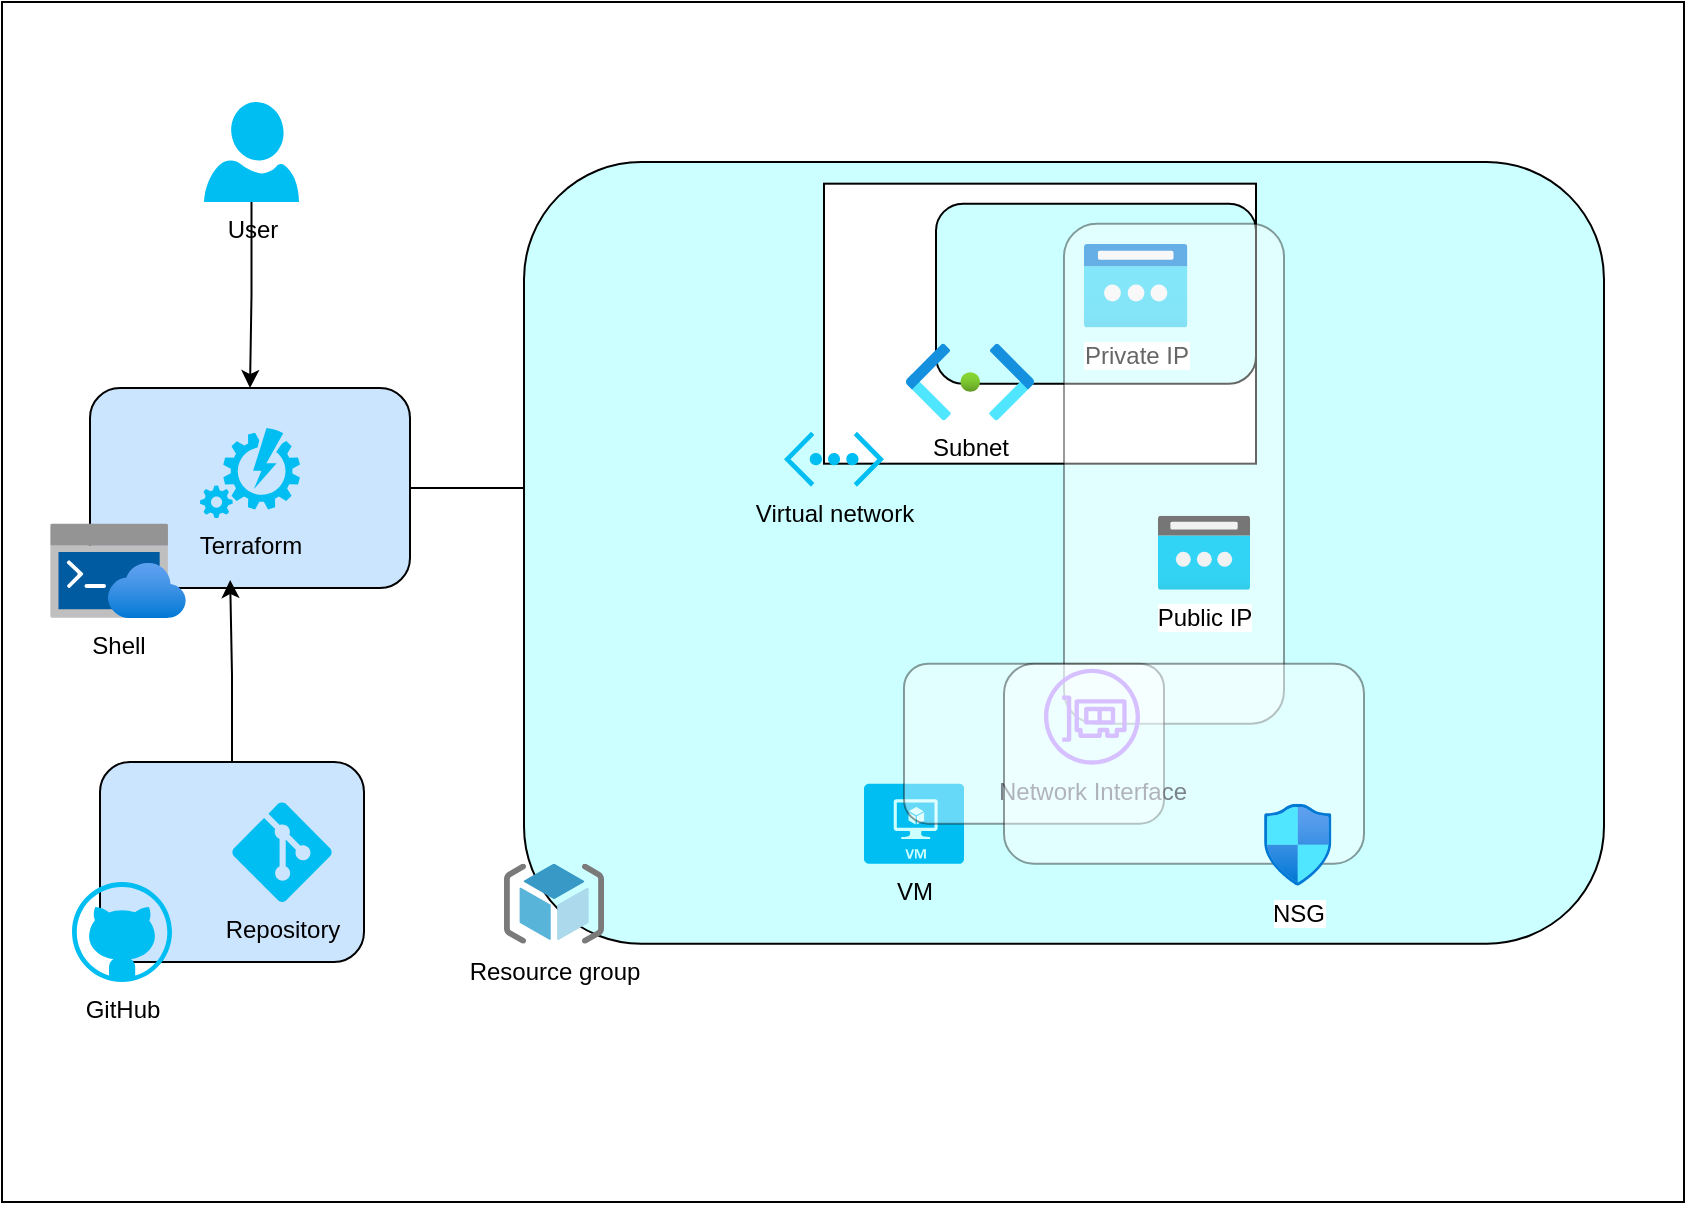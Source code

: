 <mxfile version="24.7.5">
  <diagram name="Strona-1" id="V4QhBkZu3PRGV1Y97gW6">
    <mxGraphModel dx="1925" dy="2157" grid="1" gridSize="10" guides="1" tooltips="1" connect="1" arrows="1" fold="1" page="1" pageScale="1" pageWidth="827" pageHeight="1169" math="0" shadow="0">
      <root>
        <mxCell id="0" />
        <mxCell id="1" parent="0" />
        <mxCell id="oKB9qsg6_P20ZcBDeUsX-24" value="" style="rounded=0;whiteSpace=wrap;html=1;" vertex="1" parent="1">
          <mxGeometry x="-11" y="-10" width="841" height="600" as="geometry" />
        </mxCell>
        <mxCell id="oKB9qsg6_P20ZcBDeUsX-21" style="edgeStyle=orthogonalEdgeStyle;rounded=0;orthogonalLoop=1;jettySize=auto;html=1;entryX=0.5;entryY=0;entryDx=0;entryDy=0;" edge="1" parent="1" source="oKB9qsg6_P20ZcBDeUsX-4" target="oKB9qsg6_P20ZcBDeUsX-6">
          <mxGeometry relative="1" as="geometry" />
        </mxCell>
        <mxCell id="oKB9qsg6_P20ZcBDeUsX-4" value="User" style="verticalLabelPosition=bottom;html=1;verticalAlign=top;align=center;strokeColor=none;fillColor=#00BEF2;shape=mxgraph.azure.user;" vertex="1" parent="1">
          <mxGeometry x="90" y="40" width="47.5" height="50" as="geometry" />
        </mxCell>
        <mxCell id="oKB9qsg6_P20ZcBDeUsX-18" value="" style="group" vertex="1" connectable="0" parent="1">
          <mxGeometry x="13" y="183" width="180" height="115" as="geometry" />
        </mxCell>
        <mxCell id="oKB9qsg6_P20ZcBDeUsX-6" value="" style="rounded=1;whiteSpace=wrap;html=1;fillColor=#CCE5FF;" vertex="1" parent="oKB9qsg6_P20ZcBDeUsX-18">
          <mxGeometry x="20" width="160" height="100" as="geometry" />
        </mxCell>
        <mxCell id="oKB9qsg6_P20ZcBDeUsX-5" value="Shell" style="image;aspect=fixed;html=1;points=[];align=center;fontSize=12;image=img/lib/azure2/other/Azure_Cloud_Shell.svg;" vertex="1" parent="oKB9qsg6_P20ZcBDeUsX-18">
          <mxGeometry y="67.8" width="68" height="47.2" as="geometry" />
        </mxCell>
        <mxCell id="oKB9qsg6_P20ZcBDeUsX-3" value="Terraform" style="verticalLabelPosition=bottom;html=1;verticalAlign=top;align=center;strokeColor=none;fillColor=#00BEF2;shape=mxgraph.azure.automation;pointerEvents=1;" vertex="1" parent="oKB9qsg6_P20ZcBDeUsX-18">
          <mxGeometry x="75" y="20" width="50" height="45" as="geometry" />
        </mxCell>
        <mxCell id="oKB9qsg6_P20ZcBDeUsX-19" value="" style="group" vertex="1" connectable="0" parent="1">
          <mxGeometry x="24" y="370" width="146" height="110" as="geometry" />
        </mxCell>
        <mxCell id="oKB9qsg6_P20ZcBDeUsX-7" value="" style="rounded=1;whiteSpace=wrap;html=1;fillColor=#CCE5FF;" vertex="1" parent="oKB9qsg6_P20ZcBDeUsX-19">
          <mxGeometry x="14" width="132" height="100" as="geometry" />
        </mxCell>
        <mxCell id="oKB9qsg6_P20ZcBDeUsX-9" value="GitHub" style="verticalLabelPosition=bottom;html=1;verticalAlign=top;align=center;strokeColor=none;fillColor=#00BEF2;shape=mxgraph.azure.github_code;pointerEvents=1;" vertex="1" parent="oKB9qsg6_P20ZcBDeUsX-19">
          <mxGeometry y="60" width="50" height="50" as="geometry" />
        </mxCell>
        <mxCell id="oKB9qsg6_P20ZcBDeUsX-10" value="Repository" style="verticalLabelPosition=bottom;html=1;verticalAlign=top;align=center;strokeColor=none;fillColor=#00BEF2;shape=mxgraph.azure.git_repository;" vertex="1" parent="oKB9qsg6_P20ZcBDeUsX-19">
          <mxGeometry x="80" y="20" width="50" height="50" as="geometry" />
        </mxCell>
        <mxCell id="oKB9qsg6_P20ZcBDeUsX-20" style="edgeStyle=orthogonalEdgeStyle;rounded=0;orthogonalLoop=1;jettySize=auto;html=1;entryX=0.438;entryY=0.96;entryDx=0;entryDy=0;entryPerimeter=0;" edge="1" parent="1" source="oKB9qsg6_P20ZcBDeUsX-7" target="oKB9qsg6_P20ZcBDeUsX-6">
          <mxGeometry relative="1" as="geometry" />
        </mxCell>
        <mxCell id="oKB9qsg6_P20ZcBDeUsX-43" style="edgeStyle=orthogonalEdgeStyle;rounded=0;orthogonalLoop=1;jettySize=auto;html=1;entryX=0;entryY=0.5;entryDx=0;entryDy=0;" edge="1" parent="1" source="oKB9qsg6_P20ZcBDeUsX-6" target="oKB9qsg6_P20ZcBDeUsX-25">
          <mxGeometry relative="1" as="geometry">
            <Array as="points">
              <mxPoint x="280" y="233" />
              <mxPoint x="280" y="320" />
              <mxPoint x="330" y="320" />
            </Array>
          </mxGeometry>
        </mxCell>
        <mxCell id="oKB9qsg6_P20ZcBDeUsX-45" value="" style="group" vertex="1" connectable="0" parent="1">
          <mxGeometry x="240" y="70" width="550" height="390.84" as="geometry" />
        </mxCell>
        <mxCell id="oKB9qsg6_P20ZcBDeUsX-25" value="" style="rounded=1;whiteSpace=wrap;html=1;fillColor=#CCFFFF;" vertex="1" parent="oKB9qsg6_P20ZcBDeUsX-45">
          <mxGeometry x="10" width="540" height="390.84" as="geometry" />
        </mxCell>
        <mxCell id="oKB9qsg6_P20ZcBDeUsX-32" value="Resource group" style="image;sketch=0;aspect=fixed;html=1;points=[];align=center;fontSize=12;image=img/lib/mscae/ResourceGroup.svg;" vertex="1" parent="oKB9qsg6_P20ZcBDeUsX-45">
          <mxGeometry y="350.84" width="50" height="40" as="geometry" />
        </mxCell>
        <mxCell id="oKB9qsg6_P20ZcBDeUsX-33" value="" style="group" vertex="1" connectable="0" parent="oKB9qsg6_P20ZcBDeUsX-45">
          <mxGeometry x="140" y="10.84" width="236" height="151.5" as="geometry" />
        </mxCell>
        <mxCell id="oKB9qsg6_P20ZcBDeUsX-26" value="" style="rounded=0;whiteSpace=wrap;html=1;" vertex="1" parent="oKB9qsg6_P20ZcBDeUsX-33">
          <mxGeometry x="20" width="216" height="140" as="geometry" />
        </mxCell>
        <mxCell id="oKB9qsg6_P20ZcBDeUsX-28" value="Virtual network" style="verticalLabelPosition=bottom;html=1;verticalAlign=top;align=center;strokeColor=none;fillColor=#00BEF2;shape=mxgraph.azure.virtual_network;pointerEvents=1;" vertex="1" parent="oKB9qsg6_P20ZcBDeUsX-33">
          <mxGeometry y="124" width="50" height="27.5" as="geometry" />
        </mxCell>
        <mxCell id="oKB9qsg6_P20ZcBDeUsX-29" value="" style="rounded=1;whiteSpace=wrap;html=1;fillColor=#CCFFFF;" vertex="1" parent="oKB9qsg6_P20ZcBDeUsX-33">
          <mxGeometry x="76" y="10" width="160" height="90" as="geometry" />
        </mxCell>
        <mxCell id="oKB9qsg6_P20ZcBDeUsX-27" value="Subnet" style="image;aspect=fixed;html=1;points=[];align=center;fontSize=12;image=img/lib/azure2/networking/Subnet.svg;" vertex="1" parent="oKB9qsg6_P20ZcBDeUsX-33">
          <mxGeometry x="61" y="80" width="64" height="38.32" as="geometry" />
        </mxCell>
        <mxCell id="oKB9qsg6_P20ZcBDeUsX-30" value="Private IP" style="image;aspect=fixed;html=1;points=[];align=center;fontSize=12;image=img/lib/azure2/networking/Public_IP_Addresses_Classic.svg;" vertex="1" parent="oKB9qsg6_P20ZcBDeUsX-33">
          <mxGeometry x="150" y="30" width="51.69" height="42" as="geometry" />
        </mxCell>
        <mxCell id="oKB9qsg6_P20ZcBDeUsX-37" value="" style="rounded=1;whiteSpace=wrap;html=1;gradientColor=none;opacity=40;" vertex="1" parent="oKB9qsg6_P20ZcBDeUsX-45">
          <mxGeometry x="280" y="30.84" width="110" height="250" as="geometry" />
        </mxCell>
        <mxCell id="oKB9qsg6_P20ZcBDeUsX-34" value="Network Interface&lt;div&gt;&lt;br&gt;&lt;/div&gt;" style="sketch=0;outlineConnect=0;fontColor=#232F3E;gradientColor=none;fillColor=#8C4FFF;strokeColor=none;dashed=0;verticalLabelPosition=bottom;verticalAlign=top;align=center;html=1;fontSize=12;fontStyle=0;aspect=fixed;pointerEvents=1;shape=mxgraph.aws4.elastic_network_interface;" vertex="1" parent="oKB9qsg6_P20ZcBDeUsX-45">
          <mxGeometry x="270" y="253.34" width="48" height="48" as="geometry" />
        </mxCell>
        <mxCell id="oKB9qsg6_P20ZcBDeUsX-31" value="Public IP" style="image;aspect=fixed;html=1;points=[];align=center;fontSize=12;image=img/lib/azure2/networking/Public_IP_Addresses.svg;" vertex="1" parent="oKB9qsg6_P20ZcBDeUsX-45">
          <mxGeometry x="326.88" y="176.92" width="46.25" height="37" as="geometry" />
        </mxCell>
        <mxCell id="oKB9qsg6_P20ZcBDeUsX-38" value="VM" style="verticalLabelPosition=bottom;html=1;verticalAlign=top;align=center;strokeColor=none;fillColor=#00BEF2;shape=mxgraph.azure.virtual_machine;" vertex="1" parent="oKB9qsg6_P20ZcBDeUsX-45">
          <mxGeometry x="180" y="310.84" width="50" height="40" as="geometry" />
        </mxCell>
        <mxCell id="oKB9qsg6_P20ZcBDeUsX-39" value="" style="rounded=1;whiteSpace=wrap;html=1;opacity=40;" vertex="1" parent="oKB9qsg6_P20ZcBDeUsX-45">
          <mxGeometry x="200" y="250.84" width="130" height="80" as="geometry" />
        </mxCell>
        <mxCell id="oKB9qsg6_P20ZcBDeUsX-40" value="" style="rounded=1;whiteSpace=wrap;html=1;opacity=40;" vertex="1" parent="oKB9qsg6_P20ZcBDeUsX-45">
          <mxGeometry x="250" y="250.84" width="180" height="100" as="geometry" />
        </mxCell>
        <mxCell id="oKB9qsg6_P20ZcBDeUsX-41" value="NSG" style="image;aspect=fixed;html=1;points=[];align=center;fontSize=12;image=img/lib/azure2/networking/Network_Security_Groups.svg;" vertex="1" parent="oKB9qsg6_P20ZcBDeUsX-45">
          <mxGeometry x="380" y="320.84" width="33.76" height="41" as="geometry" />
        </mxCell>
      </root>
    </mxGraphModel>
  </diagram>
</mxfile>

